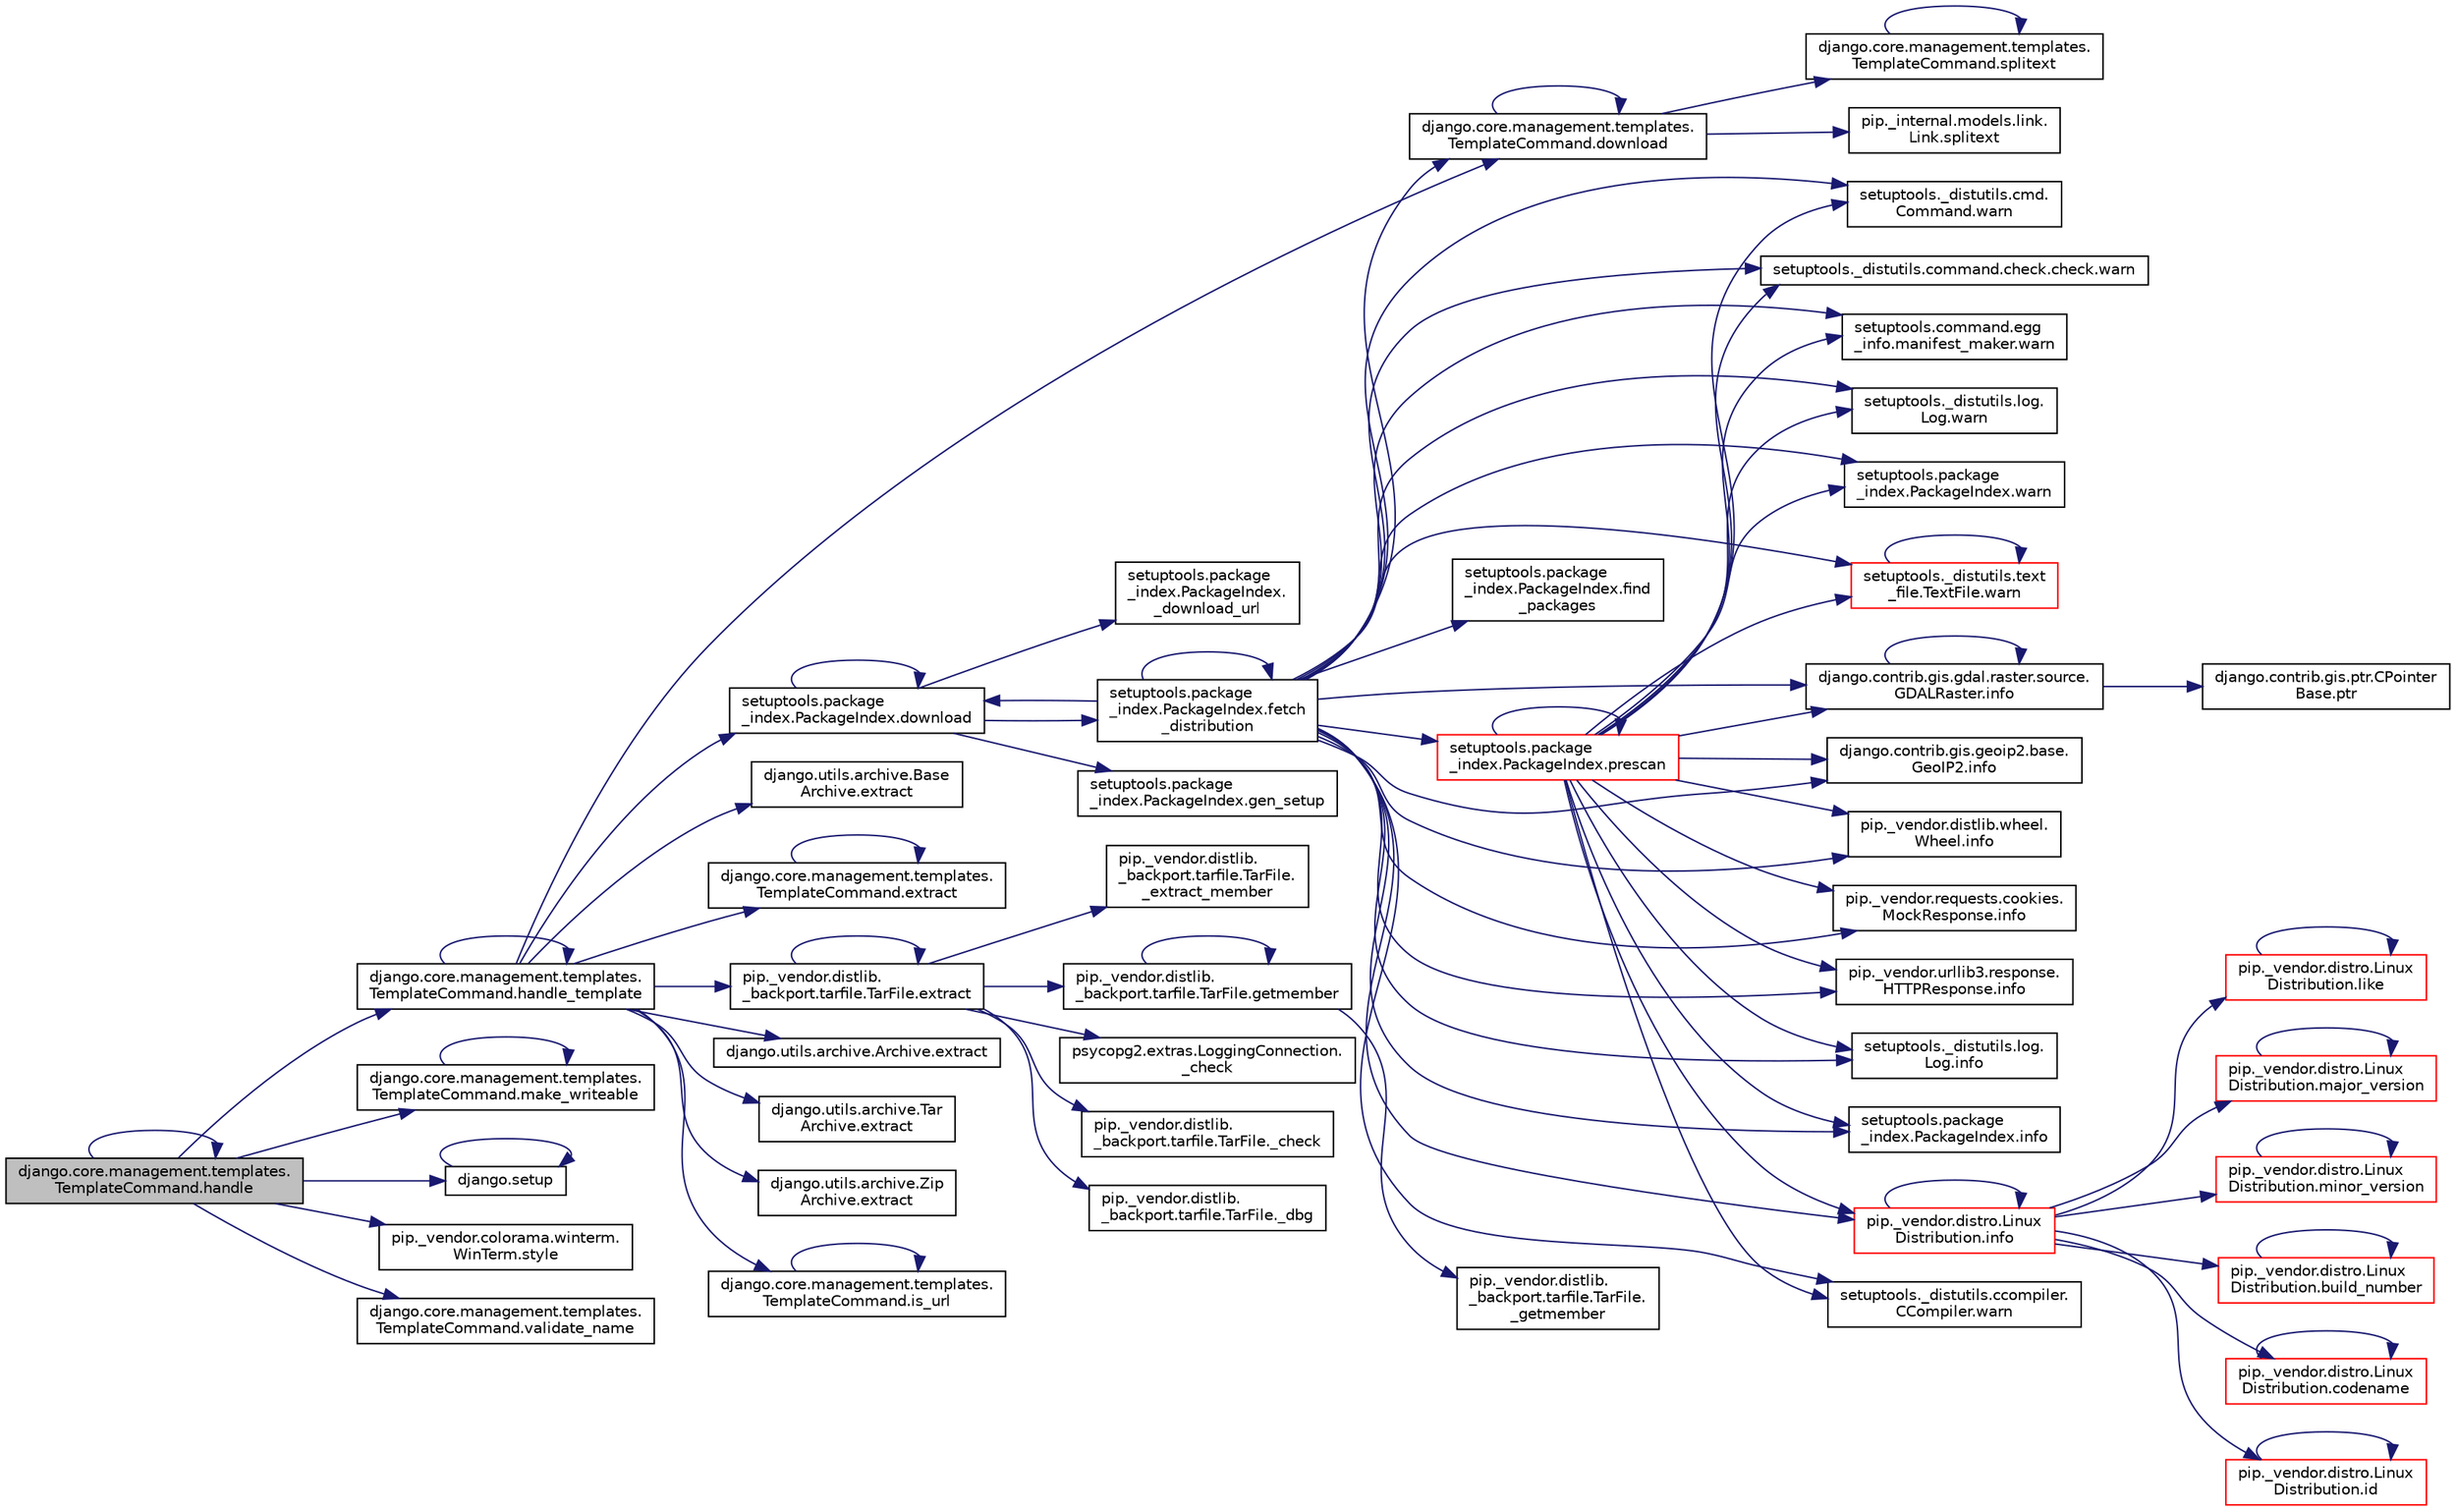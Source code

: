 digraph "django.core.management.templates.TemplateCommand.handle"
{
 // LATEX_PDF_SIZE
  edge [fontname="Helvetica",fontsize="10",labelfontname="Helvetica",labelfontsize="10"];
  node [fontname="Helvetica",fontsize="10",shape=record];
  rankdir="LR";
  Node1 [label="django.core.management.templates.\lTemplateCommand.handle",height=0.2,width=0.4,color="black", fillcolor="grey75", style="filled", fontcolor="black",tooltip=" "];
  Node1 -> Node1 [color="midnightblue",fontsize="10",style="solid",fontname="Helvetica"];
  Node1 -> Node2 [color="midnightblue",fontsize="10",style="solid",fontname="Helvetica"];
  Node2 [label="django.core.management.templates.\lTemplateCommand.handle_template",height=0.2,width=0.4,color="black", fillcolor="white", style="filled",URL="$d1/dd1/classdjango_1_1core_1_1management_1_1templates_1_1_template_command.html#a9f39d7634cad084755033ab88f56bdda",tooltip=" "];
  Node2 -> Node3 [color="midnightblue",fontsize="10",style="solid",fontname="Helvetica"];
  Node3 [label="setuptools.package\l_index.PackageIndex.download",height=0.2,width=0.4,color="black", fillcolor="white", style="filled",URL="$d4/dea/classsetuptools_1_1package__index_1_1_package_index.html#a100de731e036d1fc5e9604355e02deed",tooltip=" "];
  Node3 -> Node4 [color="midnightblue",fontsize="10",style="solid",fontname="Helvetica"];
  Node4 [label="setuptools.package\l_index.PackageIndex.\l_download_url",height=0.2,width=0.4,color="black", fillcolor="white", style="filled",URL="$d4/dea/classsetuptools_1_1package__index_1_1_package_index.html#a003952b00c51bae4fb32fdcdd03b348e",tooltip=" "];
  Node3 -> Node3 [color="midnightblue",fontsize="10",style="solid",fontname="Helvetica"];
  Node3 -> Node5 [color="midnightblue",fontsize="10",style="solid",fontname="Helvetica"];
  Node5 [label="setuptools.package\l_index.PackageIndex.fetch\l_distribution",height=0.2,width=0.4,color="black", fillcolor="white", style="filled",URL="$d4/dea/classsetuptools_1_1package__index_1_1_package_index.html#a991bcc357db71bc05773ce3bb03c85a4",tooltip=" "];
  Node5 -> Node3 [color="midnightblue",fontsize="10",style="solid",fontname="Helvetica"];
  Node5 -> Node6 [color="midnightblue",fontsize="10",style="solid",fontname="Helvetica"];
  Node6 [label="django.core.management.templates.\lTemplateCommand.download",height=0.2,width=0.4,color="black", fillcolor="white", style="filled",URL="$d1/dd1/classdjango_1_1core_1_1management_1_1templates_1_1_template_command.html#a93ec595c097c4939810a477ca6be9439",tooltip=" "];
  Node6 -> Node6 [color="midnightblue",fontsize="10",style="solid",fontname="Helvetica"];
  Node6 -> Node7 [color="midnightblue",fontsize="10",style="solid",fontname="Helvetica"];
  Node7 [label="pip._internal.models.link.\lLink.splitext",height=0.2,width=0.4,color="black", fillcolor="white", style="filled",URL="$de/da5/classpip_1_1__internal_1_1models_1_1link_1_1_link.html#a3da1e2b2ae97e76a77b134b6024b2aa9",tooltip=" "];
  Node6 -> Node8 [color="midnightblue",fontsize="10",style="solid",fontname="Helvetica"];
  Node8 [label="django.core.management.templates.\lTemplateCommand.splitext",height=0.2,width=0.4,color="black", fillcolor="white", style="filled",URL="$d1/dd1/classdjango_1_1core_1_1management_1_1templates_1_1_template_command.html#ae477088c26d7e19ae260531afd603bf4",tooltip=" "];
  Node8 -> Node8 [color="midnightblue",fontsize="10",style="solid",fontname="Helvetica"];
  Node5 -> Node5 [color="midnightblue",fontsize="10",style="solid",fontname="Helvetica"];
  Node5 -> Node9 [color="midnightblue",fontsize="10",style="solid",fontname="Helvetica"];
  Node9 [label="setuptools.package\l_index.PackageIndex.find\l_packages",height=0.2,width=0.4,color="black", fillcolor="white", style="filled",URL="$d4/dea/classsetuptools_1_1package__index_1_1_package_index.html#ac6b53cacdec1d717c42a4412cb0bc10f",tooltip=" "];
  Node5 -> Node10 [color="midnightblue",fontsize="10",style="solid",fontname="Helvetica"];
  Node10 [label="django.contrib.gis.gdal.raster.source.\lGDALRaster.info",height=0.2,width=0.4,color="black", fillcolor="white", style="filled",URL="$db/dff/classdjango_1_1contrib_1_1gis_1_1gdal_1_1raster_1_1source_1_1_g_d_a_l_raster.html#afbeafb637d7da6c389f5ac8da457eb72",tooltip=" "];
  Node10 -> Node10 [color="midnightblue",fontsize="10",style="solid",fontname="Helvetica"];
  Node10 -> Node11 [color="midnightblue",fontsize="10",style="solid",fontname="Helvetica"];
  Node11 [label="django.contrib.gis.ptr.CPointer\lBase.ptr",height=0.2,width=0.4,color="black", fillcolor="white", style="filled",URL="$da/dc5/classdjango_1_1contrib_1_1gis_1_1ptr_1_1_c_pointer_base.html#a234177319d249573c7dd6508c5ca9095",tooltip=" "];
  Node5 -> Node12 [color="midnightblue",fontsize="10",style="solid",fontname="Helvetica"];
  Node12 [label="django.contrib.gis.geoip2.base.\lGeoIP2.info",height=0.2,width=0.4,color="black", fillcolor="white", style="filled",URL="$de/de3/classdjango_1_1contrib_1_1gis_1_1geoip2_1_1base_1_1_geo_i_p2.html#ad41eb4aabe7c0b27e141b6fcea26cffd",tooltip=" "];
  Node5 -> Node13 [color="midnightblue",fontsize="10",style="solid",fontname="Helvetica"];
  Node13 [label="pip._vendor.distlib.wheel.\lWheel.info",height=0.2,width=0.4,color="black", fillcolor="white", style="filled",URL="$d1/d0b/classpip_1_1__vendor_1_1distlib_1_1wheel_1_1_wheel.html#a6748bdb231092617672c163d8de404fe",tooltip=" "];
  Node5 -> Node14 [color="midnightblue",fontsize="10",style="solid",fontname="Helvetica"];
  Node14 [label="pip._vendor.requests.cookies.\lMockResponse.info",height=0.2,width=0.4,color="black", fillcolor="white", style="filled",URL="$d4/d75/classpip_1_1__vendor_1_1requests_1_1cookies_1_1_mock_response.html#a6057235d2da9c755a933bb53334868cc",tooltip=" "];
  Node5 -> Node15 [color="midnightblue",fontsize="10",style="solid",fontname="Helvetica"];
  Node15 [label="pip._vendor.urllib3.response.\lHTTPResponse.info",height=0.2,width=0.4,color="black", fillcolor="white", style="filled",URL="$dd/d5a/classpip_1_1__vendor_1_1urllib3_1_1response_1_1_h_t_t_p_response.html#a97d4f566d75515e4ba549aca353b3570",tooltip=" "];
  Node5 -> Node16 [color="midnightblue",fontsize="10",style="solid",fontname="Helvetica"];
  Node16 [label="setuptools._distutils.log.\lLog.info",height=0.2,width=0.4,color="black", fillcolor="white", style="filled",URL="$d8/d63/classsetuptools_1_1__distutils_1_1log_1_1_log.html#a9e804cee950d5373fb00b5d52f2ae88e",tooltip=" "];
  Node5 -> Node17 [color="midnightblue",fontsize="10",style="solid",fontname="Helvetica"];
  Node17 [label="setuptools.package\l_index.PackageIndex.info",height=0.2,width=0.4,color="black", fillcolor="white", style="filled",URL="$d4/dea/classsetuptools_1_1package__index_1_1_package_index.html#aa651669b691d9f3ebe7fd73f03b79c18",tooltip=" "];
  Node5 -> Node18 [color="midnightblue",fontsize="10",style="solid",fontname="Helvetica"];
  Node18 [label="pip._vendor.distro.Linux\lDistribution.info",height=0.2,width=0.4,color="red", fillcolor="white", style="filled",URL="$db/dc1/classpip_1_1__vendor_1_1distro_1_1_linux_distribution.html#a8d936e9ec6198181f15f5b1bf07f065d",tooltip=" "];
  Node18 -> Node19 [color="midnightblue",fontsize="10",style="solid",fontname="Helvetica"];
  Node19 [label="pip._vendor.distro.Linux\lDistribution.build_number",height=0.2,width=0.4,color="red", fillcolor="white", style="filled",URL="$db/dc1/classpip_1_1__vendor_1_1distro_1_1_linux_distribution.html#a6f133fc881eea68a8fd21dde923639f3",tooltip=" "];
  Node19 -> Node19 [color="midnightblue",fontsize="10",style="solid",fontname="Helvetica"];
  Node18 -> Node37 [color="midnightblue",fontsize="10",style="solid",fontname="Helvetica"];
  Node37 [label="pip._vendor.distro.Linux\lDistribution.codename",height=0.2,width=0.4,color="red", fillcolor="white", style="filled",URL="$db/dc1/classpip_1_1__vendor_1_1distro_1_1_linux_distribution.html#a8b01fa5c9b2883dab710ca528927a6d2",tooltip=" "];
  Node37 -> Node37 [color="midnightblue",fontsize="10",style="solid",fontname="Helvetica"];
  Node18 -> Node53 [color="midnightblue",fontsize="10",style="solid",fontname="Helvetica"];
  Node53 [label="pip._vendor.distro.Linux\lDistribution.id",height=0.2,width=0.4,color="red", fillcolor="white", style="filled",URL="$db/dc1/classpip_1_1__vendor_1_1distro_1_1_linux_distribution.html#a116be2692b0f408214126c823ce11add",tooltip=" "];
  Node53 -> Node53 [color="midnightblue",fontsize="10",style="solid",fontname="Helvetica"];
  Node18 -> Node18 [color="midnightblue",fontsize="10",style="solid",fontname="Helvetica"];
  Node18 -> Node54 [color="midnightblue",fontsize="10",style="solid",fontname="Helvetica"];
  Node54 [label="pip._vendor.distro.Linux\lDistribution.like",height=0.2,width=0.4,color="red", fillcolor="white", style="filled",URL="$db/dc1/classpip_1_1__vendor_1_1distro_1_1_linux_distribution.html#a65bc00eb33209666ff0bda45659b31fe",tooltip=" "];
  Node54 -> Node54 [color="midnightblue",fontsize="10",style="solid",fontname="Helvetica"];
  Node18 -> Node55 [color="midnightblue",fontsize="10",style="solid",fontname="Helvetica"];
  Node55 [label="pip._vendor.distro.Linux\lDistribution.major_version",height=0.2,width=0.4,color="red", fillcolor="white", style="filled",URL="$db/dc1/classpip_1_1__vendor_1_1distro_1_1_linux_distribution.html#a506c0bccc9c7486786b399ef3d0ac122",tooltip=" "];
  Node55 -> Node55 [color="midnightblue",fontsize="10",style="solid",fontname="Helvetica"];
  Node18 -> Node56 [color="midnightblue",fontsize="10",style="solid",fontname="Helvetica"];
  Node56 [label="pip._vendor.distro.Linux\lDistribution.minor_version",height=0.2,width=0.4,color="red", fillcolor="white", style="filled",URL="$db/dc1/classpip_1_1__vendor_1_1distro_1_1_linux_distribution.html#a56ce7b60ce6e6d469ef2ca23999dbbc7",tooltip=" "];
  Node56 -> Node56 [color="midnightblue",fontsize="10",style="solid",fontname="Helvetica"];
  Node5 -> Node57 [color="midnightblue",fontsize="10",style="solid",fontname="Helvetica"];
  Node57 [label="setuptools.package\l_index.PackageIndex.prescan",height=0.2,width=0.4,color="red", fillcolor="white", style="filled",URL="$d4/dea/classsetuptools_1_1package__index_1_1_package_index.html#a65d775034e7b39ede1a15be9cc17e1aa",tooltip=" "];
  Node57 -> Node10 [color="midnightblue",fontsize="10",style="solid",fontname="Helvetica"];
  Node57 -> Node12 [color="midnightblue",fontsize="10",style="solid",fontname="Helvetica"];
  Node57 -> Node13 [color="midnightblue",fontsize="10",style="solid",fontname="Helvetica"];
  Node57 -> Node14 [color="midnightblue",fontsize="10",style="solid",fontname="Helvetica"];
  Node57 -> Node15 [color="midnightblue",fontsize="10",style="solid",fontname="Helvetica"];
  Node57 -> Node16 [color="midnightblue",fontsize="10",style="solid",fontname="Helvetica"];
  Node57 -> Node17 [color="midnightblue",fontsize="10",style="solid",fontname="Helvetica"];
  Node57 -> Node18 [color="midnightblue",fontsize="10",style="solid",fontname="Helvetica"];
  Node57 -> Node57 [color="midnightblue",fontsize="10",style="solid",fontname="Helvetica"];
  Node57 -> Node60 [color="midnightblue",fontsize="10",style="solid",fontname="Helvetica"];
  Node60 [label="setuptools._distutils.ccompiler.\lCCompiler.warn",height=0.2,width=0.4,color="black", fillcolor="white", style="filled",URL="$d0/daa/classsetuptools_1_1__distutils_1_1ccompiler_1_1_c_compiler.html#a05053eb5be68cf2f96df1c6e7acf29ff",tooltip=" "];
  Node57 -> Node61 [color="midnightblue",fontsize="10",style="solid",fontname="Helvetica"];
  Node61 [label="setuptools._distutils.cmd.\lCommand.warn",height=0.2,width=0.4,color="black", fillcolor="white", style="filled",URL="$dd/df5/classsetuptools_1_1__distutils_1_1cmd_1_1_command.html#a6ebd8c0c6b84226dbf999232ac4a33a4",tooltip=" "];
  Node57 -> Node62 [color="midnightblue",fontsize="10",style="solid",fontname="Helvetica"];
  Node62 [label="setuptools._distutils.command.check.check.warn",height=0.2,width=0.4,color="black", fillcolor="white", style="filled",URL="$de/dea/classsetuptools_1_1__distutils_1_1command_1_1check_1_1check.html#a459238fa6e004dd27eb3bfb9979e384e",tooltip=" "];
  Node57 -> Node63 [color="midnightblue",fontsize="10",style="solid",fontname="Helvetica"];
  Node63 [label="setuptools.command.egg\l_info.manifest_maker.warn",height=0.2,width=0.4,color="black", fillcolor="white", style="filled",URL="$df/d4c/classsetuptools_1_1command_1_1egg__info_1_1manifest__maker.html#a6d4e84dac2e0fa3473f8b9cfa9e942ed",tooltip=" "];
  Node57 -> Node64 [color="midnightblue",fontsize="10",style="solid",fontname="Helvetica"];
  Node64 [label="setuptools._distutils.log.\lLog.warn",height=0.2,width=0.4,color="black", fillcolor="white", style="filled",URL="$d8/d63/classsetuptools_1_1__distutils_1_1log_1_1_log.html#a182e5bb04f311589180e3ba758fa86f6",tooltip=" "];
  Node57 -> Node65 [color="midnightblue",fontsize="10",style="solid",fontname="Helvetica"];
  Node65 [label="setuptools.package\l_index.PackageIndex.warn",height=0.2,width=0.4,color="black", fillcolor="white", style="filled",URL="$d4/dea/classsetuptools_1_1package__index_1_1_package_index.html#a7d346bc4f928415e4f256ced7684f02a",tooltip=" "];
  Node57 -> Node66 [color="midnightblue",fontsize="10",style="solid",fontname="Helvetica"];
  Node66 [label="setuptools._distutils.text\l_file.TextFile.warn",height=0.2,width=0.4,color="red", fillcolor="white", style="filled",URL="$da/d41/classsetuptools_1_1__distutils_1_1text__file_1_1_text_file.html#ad1e288f07d9181231045ac5e7e0ae842",tooltip=" "];
  Node66 -> Node66 [color="midnightblue",fontsize="10",style="solid",fontname="Helvetica"];
  Node5 -> Node60 [color="midnightblue",fontsize="10",style="solid",fontname="Helvetica"];
  Node5 -> Node61 [color="midnightblue",fontsize="10",style="solid",fontname="Helvetica"];
  Node5 -> Node62 [color="midnightblue",fontsize="10",style="solid",fontname="Helvetica"];
  Node5 -> Node63 [color="midnightblue",fontsize="10",style="solid",fontname="Helvetica"];
  Node5 -> Node64 [color="midnightblue",fontsize="10",style="solid",fontname="Helvetica"];
  Node5 -> Node65 [color="midnightblue",fontsize="10",style="solid",fontname="Helvetica"];
  Node5 -> Node66 [color="midnightblue",fontsize="10",style="solid",fontname="Helvetica"];
  Node3 -> Node68 [color="midnightblue",fontsize="10",style="solid",fontname="Helvetica"];
  Node68 [label="setuptools.package\l_index.PackageIndex.gen_setup",height=0.2,width=0.4,color="black", fillcolor="white", style="filled",URL="$d4/dea/classsetuptools_1_1package__index_1_1_package_index.html#a62fc46189fe3177880c7a8a870189d2f",tooltip=" "];
  Node2 -> Node6 [color="midnightblue",fontsize="10",style="solid",fontname="Helvetica"];
  Node2 -> Node69 [color="midnightblue",fontsize="10",style="solid",fontname="Helvetica"];
  Node69 [label="django.utils.archive.Base\lArchive.extract",height=0.2,width=0.4,color="black", fillcolor="white", style="filled",URL="$d4/d84/classdjango_1_1utils_1_1archive_1_1_base_archive.html#aef2ad89abc9479dac2f232058abf47cf",tooltip=" "];
  Node2 -> Node70 [color="midnightblue",fontsize="10",style="solid",fontname="Helvetica"];
  Node70 [label="django.core.management.templates.\lTemplateCommand.extract",height=0.2,width=0.4,color="black", fillcolor="white", style="filled",URL="$d1/dd1/classdjango_1_1core_1_1management_1_1templates_1_1_template_command.html#a001d9093127eeb40309bcd5cc8f55d3b",tooltip=" "];
  Node70 -> Node70 [color="midnightblue",fontsize="10",style="solid",fontname="Helvetica"];
  Node2 -> Node71 [color="midnightblue",fontsize="10",style="solid",fontname="Helvetica"];
  Node71 [label="pip._vendor.distlib.\l_backport.tarfile.TarFile.extract",height=0.2,width=0.4,color="black", fillcolor="white", style="filled",URL="$d7/d1d/classpip_1_1__vendor_1_1distlib_1_1__backport_1_1tarfile_1_1_tar_file.html#a51599135272eb887f2c4204727b583b6",tooltip=" "];
  Node71 -> Node72 [color="midnightblue",fontsize="10",style="solid",fontname="Helvetica"];
  Node72 [label="psycopg2.extras.LoggingConnection.\l_check",height=0.2,width=0.4,color="black", fillcolor="white", style="filled",URL="$d0/d8c/classpsycopg2_1_1extras_1_1_logging_connection.html#a4689a2c1abae0cdf37b667c2f9ad7151",tooltip=" "];
  Node71 -> Node73 [color="midnightblue",fontsize="10",style="solid",fontname="Helvetica"];
  Node73 [label="pip._vendor.distlib.\l_backport.tarfile.TarFile._check",height=0.2,width=0.4,color="black", fillcolor="white", style="filled",URL="$d7/d1d/classpip_1_1__vendor_1_1distlib_1_1__backport_1_1tarfile_1_1_tar_file.html#a8c4c13b51e4d116208c6340eb1d655f1",tooltip=" "];
  Node71 -> Node74 [color="midnightblue",fontsize="10",style="solid",fontname="Helvetica"];
  Node74 [label="pip._vendor.distlib.\l_backport.tarfile.TarFile._dbg",height=0.2,width=0.4,color="black", fillcolor="white", style="filled",URL="$d7/d1d/classpip_1_1__vendor_1_1distlib_1_1__backport_1_1tarfile_1_1_tar_file.html#a44a06bfe807afa0024ccbff40c0939a3",tooltip=" "];
  Node71 -> Node75 [color="midnightblue",fontsize="10",style="solid",fontname="Helvetica"];
  Node75 [label="pip._vendor.distlib.\l_backport.tarfile.TarFile.\l_extract_member",height=0.2,width=0.4,color="black", fillcolor="white", style="filled",URL="$d7/d1d/classpip_1_1__vendor_1_1distlib_1_1__backport_1_1tarfile_1_1_tar_file.html#a2affe8c6578ba71386cf77d0b0ed3238",tooltip=" "];
  Node71 -> Node71 [color="midnightblue",fontsize="10",style="solid",fontname="Helvetica"];
  Node71 -> Node76 [color="midnightblue",fontsize="10",style="solid",fontname="Helvetica"];
  Node76 [label="pip._vendor.distlib.\l_backport.tarfile.TarFile.getmember",height=0.2,width=0.4,color="black", fillcolor="white", style="filled",URL="$d7/d1d/classpip_1_1__vendor_1_1distlib_1_1__backport_1_1tarfile_1_1_tar_file.html#a736cebd95f406c6874adc808e041f47f",tooltip=" "];
  Node76 -> Node77 [color="midnightblue",fontsize="10",style="solid",fontname="Helvetica"];
  Node77 [label="pip._vendor.distlib.\l_backport.tarfile.TarFile.\l_getmember",height=0.2,width=0.4,color="black", fillcolor="white", style="filled",URL="$d7/d1d/classpip_1_1__vendor_1_1distlib_1_1__backport_1_1tarfile_1_1_tar_file.html#a151e4adf73b3f132abb8b3e31339c0bd",tooltip=" "];
  Node76 -> Node76 [color="midnightblue",fontsize="10",style="solid",fontname="Helvetica"];
  Node2 -> Node78 [color="midnightblue",fontsize="10",style="solid",fontname="Helvetica"];
  Node78 [label="django.utils.archive.Archive.extract",height=0.2,width=0.4,color="black", fillcolor="white", style="filled",URL="$d5/d22/classdjango_1_1utils_1_1archive_1_1_archive.html#ad4771a216ebec9331ab7e624bba189c2",tooltip=" "];
  Node2 -> Node79 [color="midnightblue",fontsize="10",style="solid",fontname="Helvetica"];
  Node79 [label="django.utils.archive.Tar\lArchive.extract",height=0.2,width=0.4,color="black", fillcolor="white", style="filled",URL="$dc/df0/classdjango_1_1utils_1_1archive_1_1_tar_archive.html#aee96b1fc95de8f49999f039d7a897c75",tooltip=" "];
  Node2 -> Node80 [color="midnightblue",fontsize="10",style="solid",fontname="Helvetica"];
  Node80 [label="django.utils.archive.Zip\lArchive.extract",height=0.2,width=0.4,color="black", fillcolor="white", style="filled",URL="$de/d2b/classdjango_1_1utils_1_1archive_1_1_zip_archive.html#a302c3cc3d7f3e6dadcd605aaebc17907",tooltip=" "];
  Node2 -> Node2 [color="midnightblue",fontsize="10",style="solid",fontname="Helvetica"];
  Node2 -> Node81 [color="midnightblue",fontsize="10",style="solid",fontname="Helvetica"];
  Node81 [label="django.core.management.templates.\lTemplateCommand.is_url",height=0.2,width=0.4,color="black", fillcolor="white", style="filled",URL="$d1/dd1/classdjango_1_1core_1_1management_1_1templates_1_1_template_command.html#af8096b21f3af6a0f22f4df062ff0a0f4",tooltip=" "];
  Node81 -> Node81 [color="midnightblue",fontsize="10",style="solid",fontname="Helvetica"];
  Node1 -> Node82 [color="midnightblue",fontsize="10",style="solid",fontname="Helvetica"];
  Node82 [label="django.core.management.templates.\lTemplateCommand.make_writeable",height=0.2,width=0.4,color="black", fillcolor="white", style="filled",URL="$d1/dd1/classdjango_1_1core_1_1management_1_1templates_1_1_template_command.html#a9eefb07ac9788a5fb898da65a1d2462b",tooltip=" "];
  Node82 -> Node82 [color="midnightblue",fontsize="10",style="solid",fontname="Helvetica"];
  Node1 -> Node83 [color="midnightblue",fontsize="10",style="solid",fontname="Helvetica"];
  Node83 [label="django.setup",height=0.2,width=0.4,color="black", fillcolor="white", style="filled",URL="$d6/dd8/namespacedjango.html#ab9142626e5511e33ce016b26438f6f2d",tooltip=" "];
  Node83 -> Node83 [color="midnightblue",fontsize="10",style="solid",fontname="Helvetica"];
  Node1 -> Node84 [color="midnightblue",fontsize="10",style="solid",fontname="Helvetica"];
  Node84 [label="pip._vendor.colorama.winterm.\lWinTerm.style",height=0.2,width=0.4,color="black", fillcolor="white", style="filled",URL="$dc/da2/classpip_1_1__vendor_1_1colorama_1_1winterm_1_1_win_term.html#ab85bf790ea333b6e852dd673dfed56f5",tooltip=" "];
  Node1 -> Node85 [color="midnightblue",fontsize="10",style="solid",fontname="Helvetica"];
  Node85 [label="django.core.management.templates.\lTemplateCommand.validate_name",height=0.2,width=0.4,color="black", fillcolor="white", style="filled",URL="$d1/dd1/classdjango_1_1core_1_1management_1_1templates_1_1_template_command.html#aa7a73cf7d195a884aff11bbc2dbeaff7",tooltip=" "];
}
